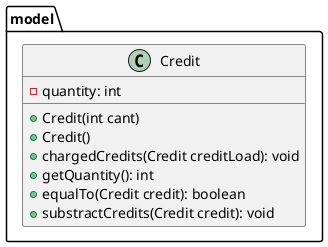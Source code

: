 @startuml
'https://plantuml.com/class-diagram

package model {
    class Credit {
        - quantity: int
        + Credit(int cant)
        + Credit()
        + chargedCredits(Credit creditLoad): void
        + getQuantity(): int
        + equalTo(Credit credit): boolean
        + substractCredits(Credit credit): void
    }
}

@enduml